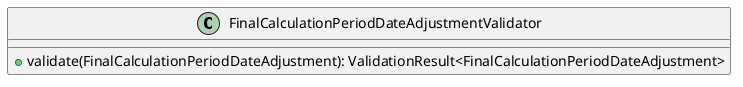 @startuml

    class FinalCalculationPeriodDateAdjustmentValidator [[FinalCalculationPeriodDateAdjustmentValidator.html]] {
        +validate(FinalCalculationPeriodDateAdjustment): ValidationResult<FinalCalculationPeriodDateAdjustment>
    }

@enduml

